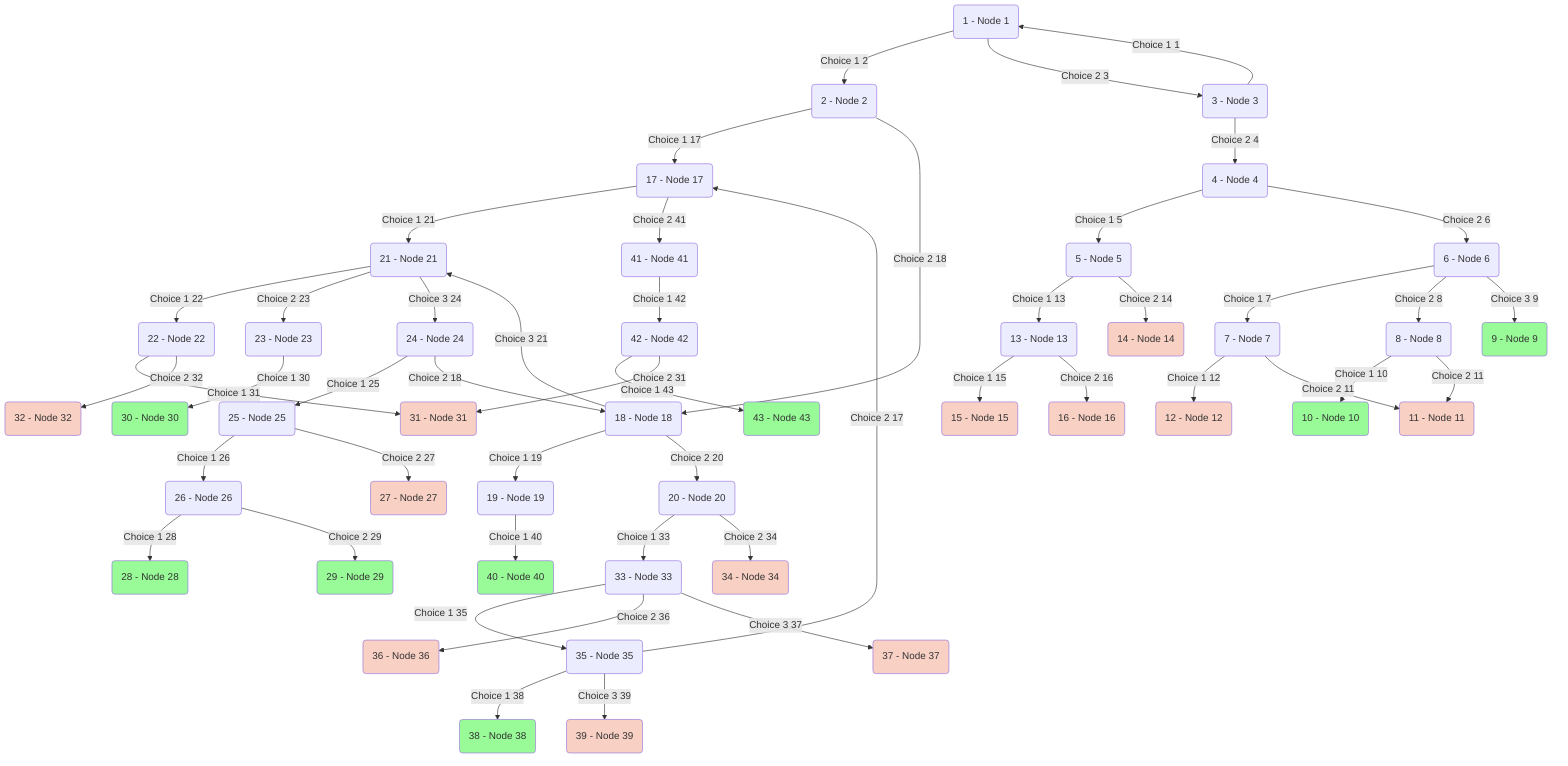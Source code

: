 graph TD
    1(1 - Start) -->|Choice 1 2| 2(2 - Node 2)
    1(1 - Start) -->|Choice 2 3| 3(3 - Node 3)
    2(2 - Node 2) -->|Choice 1 17| 17(17 - Node 17)
    2(2 - Node 2) -->|Choice 2 18| 18(18 - Node 18)
    3(3 - Node 3) -->|Choice 1 1| 1(1 - Node 1)
    3(3 - Node 3) -->|Choice 2 4| 4(4 - Node 4)
    4(4 - Node 4) -->|Choice 1 5| 5(5 - Node 5)
    4(4 - Node 4) -->|Choice 2 6| 6(6 - Node 6)
    5(5 - Node 5) -->|Choice 1 13| 13(13 - Node 13)
    5(5 - Node 5) -->|Choice 2 14| 14(14 - Node 14)
    6(6 - Node 6) -->|Choice 1 7| 7(7 - Node 7)
    6(6 - Node 6) -->|Choice 2 8| 8(8 - Node 8)
    6(6 - Node 6) -->|Choice 3 9| 9(9 - Node 9)
    7(7 - Node 7) -->|Choice 1 12| 12(12 - Node 12)
    7(7 - Node 7) -->|Choice 2 11| 11(11 - Node 11)
    8(8 - Node 8) -->|Choice 1 10| 10(10 - Node 10)
    8(8 - Node 8) -->|Choice 2 11| 11(11 - Node 11)
    13(13 - Node 13) -->|Choice 1 15| 15(15 - Node 15)
    13(13 - Node 13) -->|Choice 2 16| 16(16 - Node 16)
    17(17 - Node 17) -->|Choice 1 21| 21(21 - Node 21)
    17(17 - Node 17) -->|Choice 2 41| 41(41 - Node 41)
    18(18 - Node 18) -->|Choice 1 19| 19(19 - Node 19)
    18(18 - Node 18) -->|Choice 2 20| 20(20 - Node 20)
    18(18 - Node 18) -->|Choice 3 21| 21(21 - Node 21)
    19(19 - Node 19) -->|Choice 1 40| 40(40 - Node 40)
    20(20 - Node 20) -->|Choice 1 33| 33(33 - Node 33)
    20(20 - Node 20) -->|Choice 2 34| 34(34 - Node 34)
    21(21 - Node 21) -->|Choice 1 22| 22(22 - Node 22)
    21(21 - Node 21) -->|Choice 2 23| 23(23 - Node 23)
    21(21 - Node 21) -->|Choice 3 24| 24(24 - Node 24)
    22(22 - Node 22) -->|Choice 1 31| 31(31 - Node 31)
    22(22 - Node 22) -->|Choice 2 32| 32(32 - Node 32)
    23(23 - Node 23) -->|Choice 1 30| 30(30 - Node 30)
    24(24 - Node 24) -->|Choice 1 25| 25(25 - Node 25)
    24(24 - Node 24) -->|Choice 2 18| 18(18 - Node 18)
    25(25 - Node 25) -->|Choice 1 26| 26(26 - Node 26)
    25(25 - Node 25) -->|Choice 2 27| 27(27 - Node 27)
    26(26 - Node 26) -->|Choice 1 28| 28(28 - Node 28)
    26(26 - Node 26) -->|Choice 2 29| 29(29 - Node 29)
    33(33 - Node 33) -->|Choice 1 35| 35(35 - Node 35)
    33(33 - Node 33) -->|Choice 2 36| 36(36 - Node 36)
    33(33 - Node 33) -->|Choice 3 37| 37(37 - Node 37)
    35(35 - Node 35) -->|Choice 1 38| 38(38 - Node 38)
    35(35 - Node 35) -->|Choice 2 17| 17(17 - Node 17)
    35(35 - Node 35) -->|Choice 3 39| 39(39 - Node 39)
    41(41 - Node 41) -->|Choice 1 42| 42(42 - Node 42)
    42(42 - Node 42) -->|Choice 1 43| 43(43 - Node 43)
    42(42 - Node 42) -->|Choice 2 31| 31(31 - Node 31)
style 9 fill:#f9d0c4
style 9 fill:#98FB98
style 10 fill:#f9d0c4
style 10 fill:#98FB98
style 11 fill:#f9d0c4
style 12 fill:#f9d0c4
style 14 fill:#f9d0c4
style 15 fill:#f9d0c4
style 16 fill:#f9d0c4
style 27 fill:#f9d0c4
style 28 fill:#f9d0c4
style 28 fill:#98FB98
style 29 fill:#f9d0c4
style 29 fill:#98FB98
style 30 fill:#f9d0c4
style 30 fill:#98FB98
style 31 fill:#f9d0c4
style 32 fill:#f9d0c4
style 34 fill:#f9d0c4
style 36 fill:#f9d0c4
style 37 fill:#f9d0c4
style 38 fill:#f9d0c4
style 38 fill:#98FB98
style 39 fill:#f9d0c4
style 40 fill:#f9d0c4
style 40 fill:#98FB98
style 43 fill:#f9d0c4
style 43 fill:#98FB98